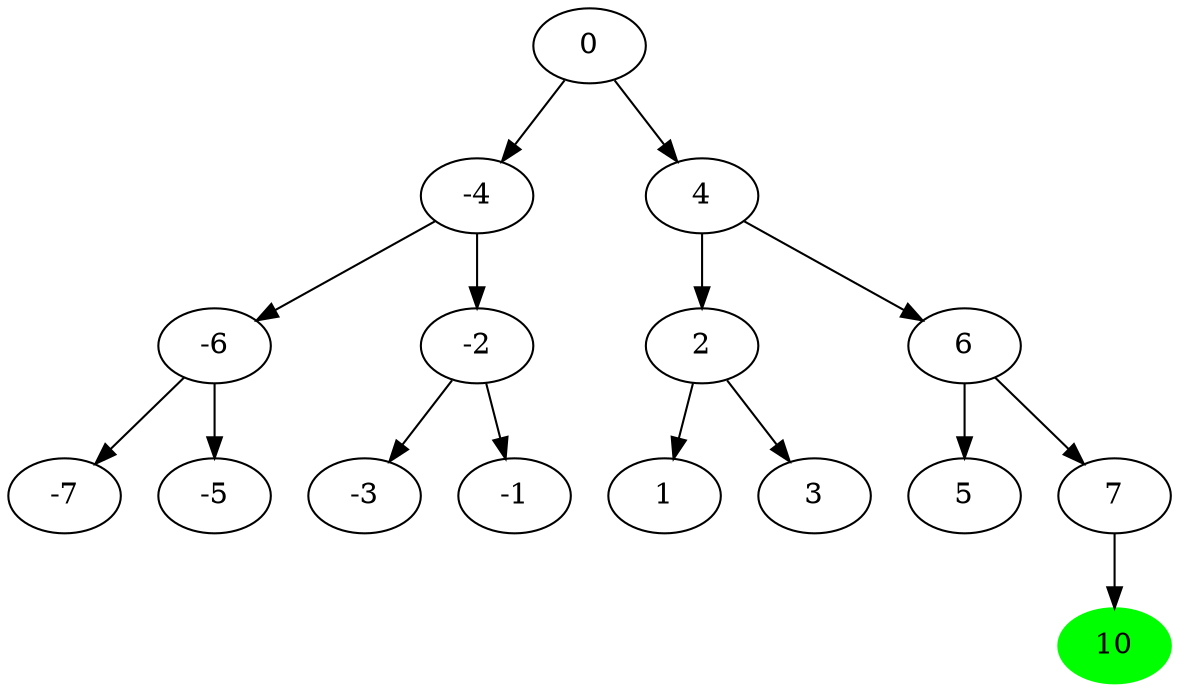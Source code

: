 digraph tree {
//0 -4 -6 -7 -5 -2 -3 -1 4 2 1 3 6 5 7 10 
n0 [label="0"]
n_4 [label="-4"]
n_6 [label="-6"]
n_7 [label="-7"]
n_5 [label="-5"]
n_2 [label="-2"]
n_3 [label="-3"]
n_1 [label="-1"]
n4 [label="4"]
n2 [label="2"]
n1 [label="1"]
n3 [label="3"]
n6 [label="6"]
n5 [label="5"]
n7 [label="7"]
n10 [label="10", style = filled , color = green]
n0->n_4
n0->n4
n_4->n_6
n_4->n_2
n4->n2
n4->n6
n_6->n_7
n_6->n_5
n_2->n_3
n_2->n_1
n2->n1
n2->n3
n6->n5
n6->n7
n7->n10
}